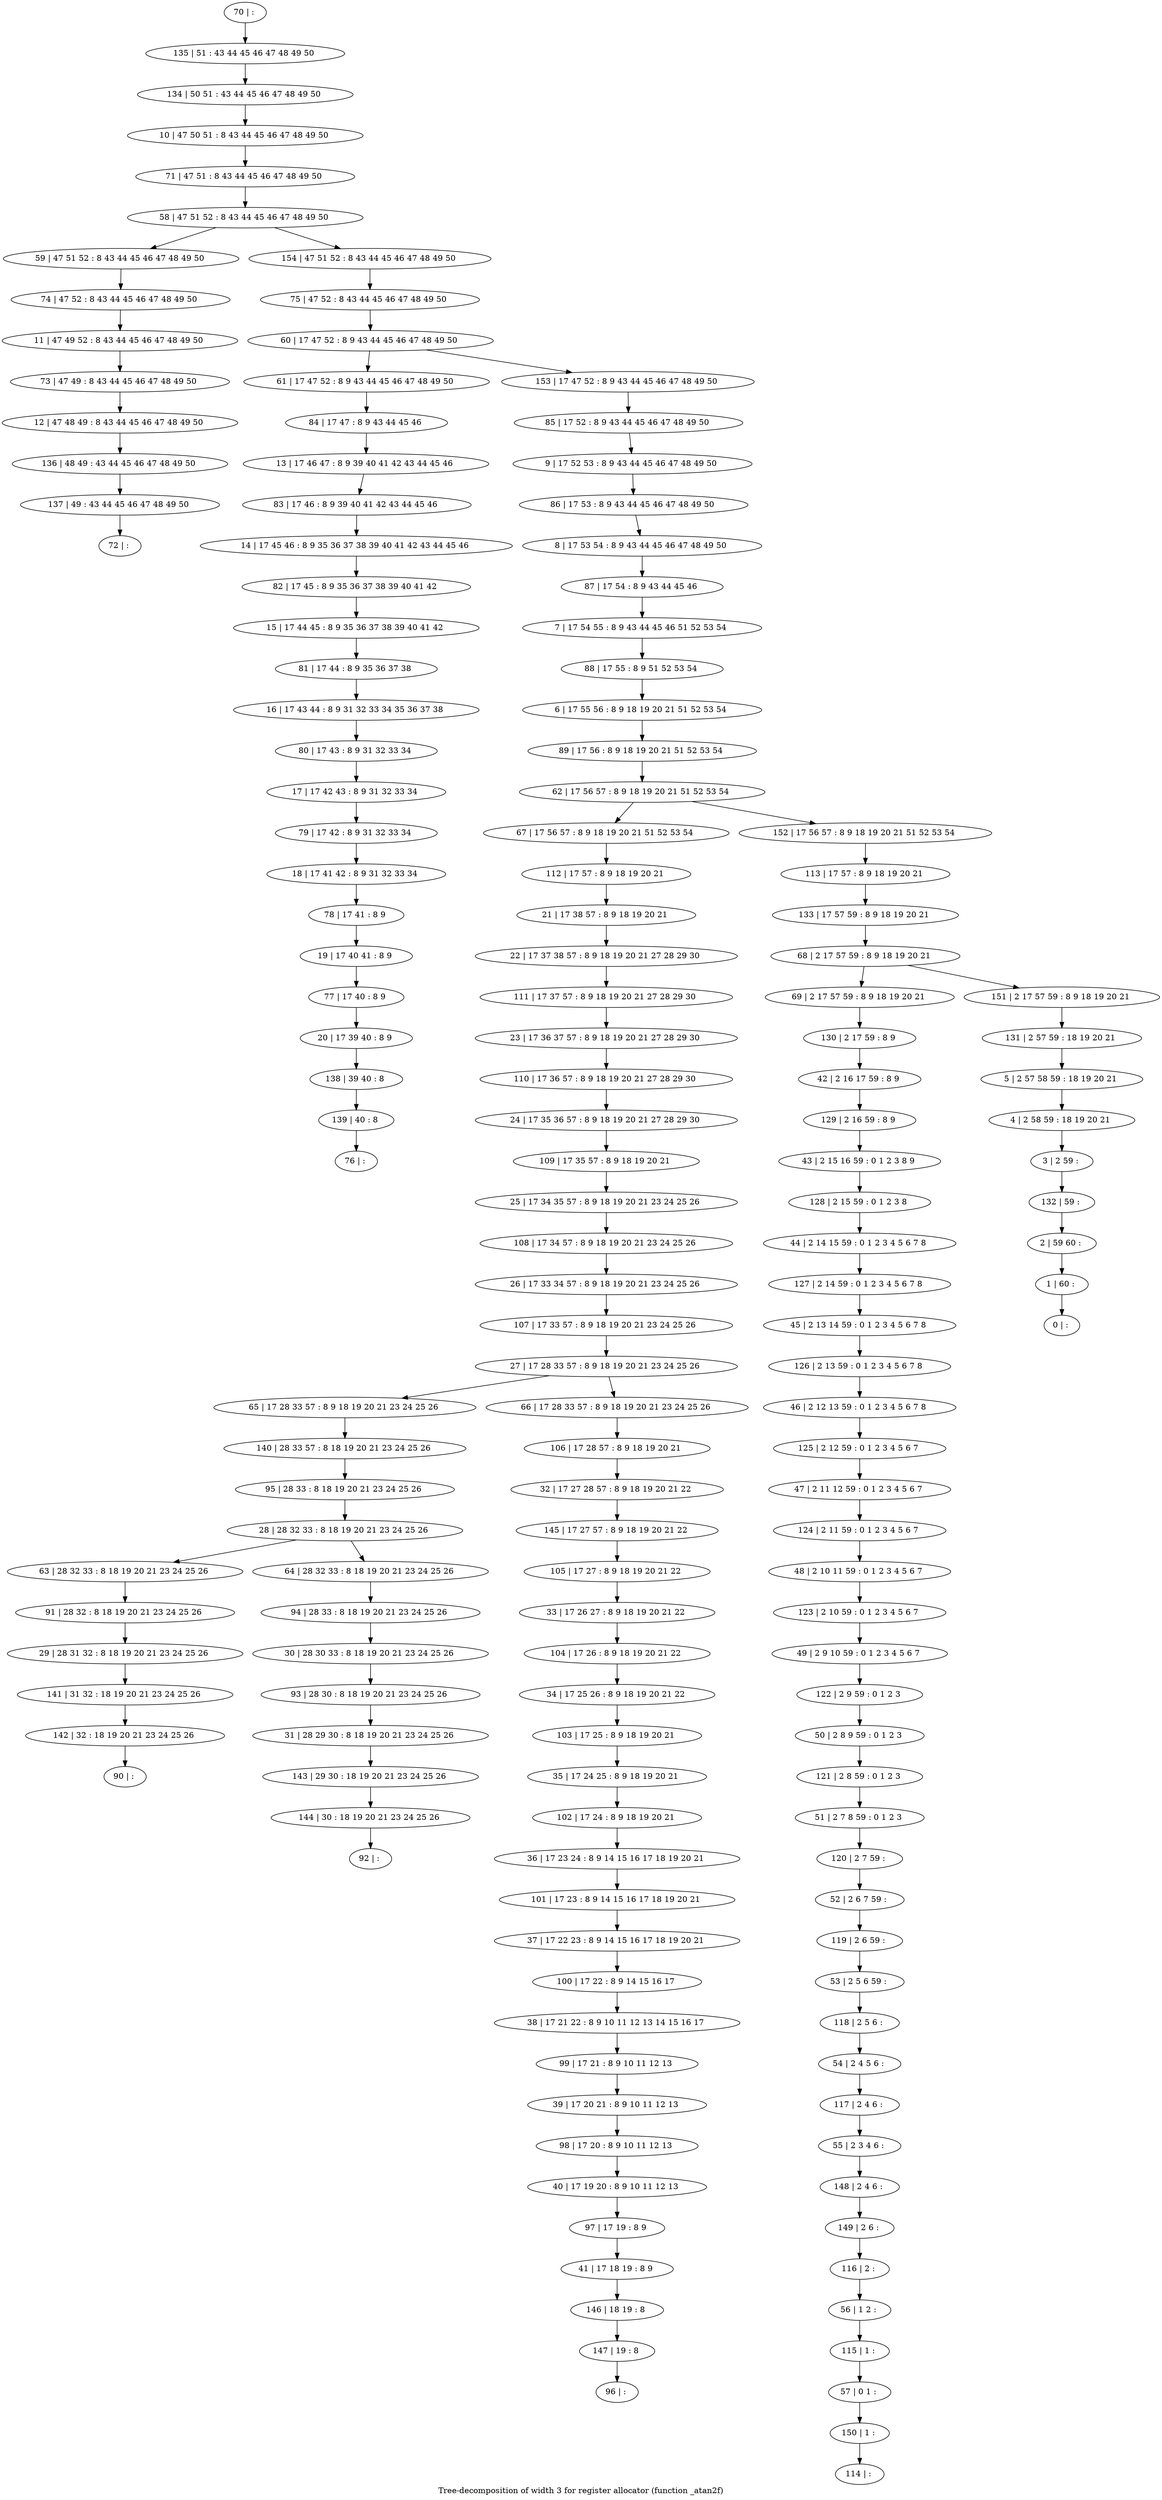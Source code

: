 digraph G {
graph [label="Tree-decomposition of width 3 for register allocator (function _atan2f)"]
0[label="0 | : "];
1[label="1 | 60 : "];
2[label="2 | 59 60 : "];
3[label="3 | 2 59 : "];
4[label="4 | 2 58 59 : 18 19 20 21 "];
5[label="5 | 2 57 58 59 : 18 19 20 21 "];
6[label="6 | 17 55 56 : 8 9 18 19 20 21 51 52 53 54 "];
7[label="7 | 17 54 55 : 8 9 43 44 45 46 51 52 53 54 "];
8[label="8 | 17 53 54 : 8 9 43 44 45 46 47 48 49 50 "];
9[label="9 | 17 52 53 : 8 9 43 44 45 46 47 48 49 50 "];
10[label="10 | 47 50 51 : 8 43 44 45 46 47 48 49 50 "];
11[label="11 | 47 49 52 : 8 43 44 45 46 47 48 49 50 "];
12[label="12 | 47 48 49 : 8 43 44 45 46 47 48 49 50 "];
13[label="13 | 17 46 47 : 8 9 39 40 41 42 43 44 45 46 "];
14[label="14 | 17 45 46 : 8 9 35 36 37 38 39 40 41 42 43 44 45 46 "];
15[label="15 | 17 44 45 : 8 9 35 36 37 38 39 40 41 42 "];
16[label="16 | 17 43 44 : 8 9 31 32 33 34 35 36 37 38 "];
17[label="17 | 17 42 43 : 8 9 31 32 33 34 "];
18[label="18 | 17 41 42 : 8 9 31 32 33 34 "];
19[label="19 | 17 40 41 : 8 9 "];
20[label="20 | 17 39 40 : 8 9 "];
21[label="21 | 17 38 57 : 8 9 18 19 20 21 "];
22[label="22 | 17 37 38 57 : 8 9 18 19 20 21 27 28 29 30 "];
23[label="23 | 17 36 37 57 : 8 9 18 19 20 21 27 28 29 30 "];
24[label="24 | 17 35 36 57 : 8 9 18 19 20 21 27 28 29 30 "];
25[label="25 | 17 34 35 57 : 8 9 18 19 20 21 23 24 25 26 "];
26[label="26 | 17 33 34 57 : 8 9 18 19 20 21 23 24 25 26 "];
27[label="27 | 17 28 33 57 : 8 9 18 19 20 21 23 24 25 26 "];
28[label="28 | 28 32 33 : 8 18 19 20 21 23 24 25 26 "];
29[label="29 | 28 31 32 : 8 18 19 20 21 23 24 25 26 "];
30[label="30 | 28 30 33 : 8 18 19 20 21 23 24 25 26 "];
31[label="31 | 28 29 30 : 8 18 19 20 21 23 24 25 26 "];
32[label="32 | 17 27 28 57 : 8 9 18 19 20 21 22 "];
33[label="33 | 17 26 27 : 8 9 18 19 20 21 22 "];
34[label="34 | 17 25 26 : 8 9 18 19 20 21 22 "];
35[label="35 | 17 24 25 : 8 9 18 19 20 21 "];
36[label="36 | 17 23 24 : 8 9 14 15 16 17 18 19 20 21 "];
37[label="37 | 17 22 23 : 8 9 14 15 16 17 18 19 20 21 "];
38[label="38 | 17 21 22 : 8 9 10 11 12 13 14 15 16 17 "];
39[label="39 | 17 20 21 : 8 9 10 11 12 13 "];
40[label="40 | 17 19 20 : 8 9 10 11 12 13 "];
41[label="41 | 17 18 19 : 8 9 "];
42[label="42 | 2 16 17 59 : 8 9 "];
43[label="43 | 2 15 16 59 : 0 1 2 3 8 9 "];
44[label="44 | 2 14 15 59 : 0 1 2 3 4 5 6 7 8 "];
45[label="45 | 2 13 14 59 : 0 1 2 3 4 5 6 7 8 "];
46[label="46 | 2 12 13 59 : 0 1 2 3 4 5 6 7 8 "];
47[label="47 | 2 11 12 59 : 0 1 2 3 4 5 6 7 "];
48[label="48 | 2 10 11 59 : 0 1 2 3 4 5 6 7 "];
49[label="49 | 2 9 10 59 : 0 1 2 3 4 5 6 7 "];
50[label="50 | 2 8 9 59 : 0 1 2 3 "];
51[label="51 | 2 7 8 59 : 0 1 2 3 "];
52[label="52 | 2 6 7 59 : "];
53[label="53 | 2 5 6 59 : "];
54[label="54 | 2 4 5 6 : "];
55[label="55 | 2 3 4 6 : "];
56[label="56 | 1 2 : "];
57[label="57 | 0 1 : "];
58[label="58 | 47 51 52 : 8 43 44 45 46 47 48 49 50 "];
59[label="59 | 47 51 52 : 8 43 44 45 46 47 48 49 50 "];
60[label="60 | 17 47 52 : 8 9 43 44 45 46 47 48 49 50 "];
61[label="61 | 17 47 52 : 8 9 43 44 45 46 47 48 49 50 "];
62[label="62 | 17 56 57 : 8 9 18 19 20 21 51 52 53 54 "];
63[label="63 | 28 32 33 : 8 18 19 20 21 23 24 25 26 "];
64[label="64 | 28 32 33 : 8 18 19 20 21 23 24 25 26 "];
65[label="65 | 17 28 33 57 : 8 9 18 19 20 21 23 24 25 26 "];
66[label="66 | 17 28 33 57 : 8 9 18 19 20 21 23 24 25 26 "];
67[label="67 | 17 56 57 : 8 9 18 19 20 21 51 52 53 54 "];
68[label="68 | 2 17 57 59 : 8 9 18 19 20 21 "];
69[label="69 | 2 17 57 59 : 8 9 18 19 20 21 "];
70[label="70 | : "];
71[label="71 | 47 51 : 8 43 44 45 46 47 48 49 50 "];
72[label="72 | : "];
73[label="73 | 47 49 : 8 43 44 45 46 47 48 49 50 "];
74[label="74 | 47 52 : 8 43 44 45 46 47 48 49 50 "];
75[label="75 | 47 52 : 8 43 44 45 46 47 48 49 50 "];
76[label="76 | : "];
77[label="77 | 17 40 : 8 9 "];
78[label="78 | 17 41 : 8 9 "];
79[label="79 | 17 42 : 8 9 31 32 33 34 "];
80[label="80 | 17 43 : 8 9 31 32 33 34 "];
81[label="81 | 17 44 : 8 9 35 36 37 38 "];
82[label="82 | 17 45 : 8 9 35 36 37 38 39 40 41 42 "];
83[label="83 | 17 46 : 8 9 39 40 41 42 43 44 45 46 "];
84[label="84 | 17 47 : 8 9 43 44 45 46 "];
85[label="85 | 17 52 : 8 9 43 44 45 46 47 48 49 50 "];
86[label="86 | 17 53 : 8 9 43 44 45 46 47 48 49 50 "];
87[label="87 | 17 54 : 8 9 43 44 45 46 "];
88[label="88 | 17 55 : 8 9 51 52 53 54 "];
89[label="89 | 17 56 : 8 9 18 19 20 21 51 52 53 54 "];
90[label="90 | : "];
91[label="91 | 28 32 : 8 18 19 20 21 23 24 25 26 "];
92[label="92 | : "];
93[label="93 | 28 30 : 8 18 19 20 21 23 24 25 26 "];
94[label="94 | 28 33 : 8 18 19 20 21 23 24 25 26 "];
95[label="95 | 28 33 : 8 18 19 20 21 23 24 25 26 "];
96[label="96 | : "];
97[label="97 | 17 19 : 8 9 "];
98[label="98 | 17 20 : 8 9 10 11 12 13 "];
99[label="99 | 17 21 : 8 9 10 11 12 13 "];
100[label="100 | 17 22 : 8 9 14 15 16 17 "];
101[label="101 | 17 23 : 8 9 14 15 16 17 18 19 20 21 "];
102[label="102 | 17 24 : 8 9 18 19 20 21 "];
103[label="103 | 17 25 : 8 9 18 19 20 21 "];
104[label="104 | 17 26 : 8 9 18 19 20 21 22 "];
105[label="105 | 17 27 : 8 9 18 19 20 21 22 "];
106[label="106 | 17 28 57 : 8 9 18 19 20 21 "];
107[label="107 | 17 33 57 : 8 9 18 19 20 21 23 24 25 26 "];
108[label="108 | 17 34 57 : 8 9 18 19 20 21 23 24 25 26 "];
109[label="109 | 17 35 57 : 8 9 18 19 20 21 "];
110[label="110 | 17 36 57 : 8 9 18 19 20 21 27 28 29 30 "];
111[label="111 | 17 37 57 : 8 9 18 19 20 21 27 28 29 30 "];
112[label="112 | 17 57 : 8 9 18 19 20 21 "];
113[label="113 | 17 57 : 8 9 18 19 20 21 "];
114[label="114 | : "];
115[label="115 | 1 : "];
116[label="116 | 2 : "];
117[label="117 | 2 4 6 : "];
118[label="118 | 2 5 6 : "];
119[label="119 | 2 6 59 : "];
120[label="120 | 2 7 59 : "];
121[label="121 | 2 8 59 : 0 1 2 3 "];
122[label="122 | 2 9 59 : 0 1 2 3 "];
123[label="123 | 2 10 59 : 0 1 2 3 4 5 6 7 "];
124[label="124 | 2 11 59 : 0 1 2 3 4 5 6 7 "];
125[label="125 | 2 12 59 : 0 1 2 3 4 5 6 7 "];
126[label="126 | 2 13 59 : 0 1 2 3 4 5 6 7 8 "];
127[label="127 | 2 14 59 : 0 1 2 3 4 5 6 7 8 "];
128[label="128 | 2 15 59 : 0 1 2 3 8 "];
129[label="129 | 2 16 59 : 8 9 "];
130[label="130 | 2 17 59 : 8 9 "];
131[label="131 | 2 57 59 : 18 19 20 21 "];
132[label="132 | 59 : "];
133[label="133 | 17 57 59 : 8 9 18 19 20 21 "];
134[label="134 | 50 51 : 43 44 45 46 47 48 49 50 "];
135[label="135 | 51 : 43 44 45 46 47 48 49 50 "];
136[label="136 | 48 49 : 43 44 45 46 47 48 49 50 "];
137[label="137 | 49 : 43 44 45 46 47 48 49 50 "];
138[label="138 | 39 40 : 8 "];
139[label="139 | 40 : 8 "];
140[label="140 | 28 33 57 : 8 18 19 20 21 23 24 25 26 "];
141[label="141 | 31 32 : 18 19 20 21 23 24 25 26 "];
142[label="142 | 32 : 18 19 20 21 23 24 25 26 "];
143[label="143 | 29 30 : 18 19 20 21 23 24 25 26 "];
144[label="144 | 30 : 18 19 20 21 23 24 25 26 "];
145[label="145 | 17 27 57 : 8 9 18 19 20 21 22 "];
146[label="146 | 18 19 : 8 "];
147[label="147 | 19 : 8 "];
148[label="148 | 2 4 6 : "];
149[label="149 | 2 6 : "];
150[label="150 | 1 : "];
151[label="151 | 2 17 57 59 : 8 9 18 19 20 21 "];
152[label="152 | 17 56 57 : 8 9 18 19 20 21 51 52 53 54 "];
153[label="153 | 17 47 52 : 8 9 43 44 45 46 47 48 49 50 "];
154[label="154 | 47 51 52 : 8 43 44 45 46 47 48 49 50 "];
21->22 ;
28->63 ;
28->64 ;
27->65 ;
27->66 ;
73->12 ;
11->73 ;
74->11 ;
59->74 ;
77->20 ;
19->77 ;
78->19 ;
18->78 ;
79->18 ;
17->79 ;
80->17 ;
16->80 ;
81->16 ;
15->81 ;
82->15 ;
14->82 ;
83->14 ;
13->83 ;
84->13 ;
61->84 ;
91->29 ;
63->91 ;
93->31 ;
30->93 ;
94->30 ;
64->94 ;
95->28 ;
97->41 ;
40->97 ;
98->40 ;
39->98 ;
99->39 ;
38->99 ;
100->38 ;
37->100 ;
101->37 ;
36->101 ;
102->36 ;
35->102 ;
103->35 ;
34->103 ;
104->34 ;
33->104 ;
105->33 ;
106->32 ;
66->106 ;
107->27 ;
26->107 ;
108->26 ;
25->108 ;
109->25 ;
24->109 ;
110->24 ;
23->110 ;
111->23 ;
22->111 ;
112->21 ;
67->112 ;
115->57 ;
56->115 ;
116->56 ;
117->55 ;
54->117 ;
118->54 ;
53->118 ;
119->53 ;
52->119 ;
120->52 ;
51->120 ;
121->51 ;
50->121 ;
122->50 ;
49->122 ;
123->49 ;
48->123 ;
124->48 ;
47->124 ;
125->47 ;
46->125 ;
126->46 ;
45->126 ;
127->45 ;
44->127 ;
128->44 ;
43->128 ;
129->43 ;
42->129 ;
130->42 ;
69->130 ;
12->136 ;
137->72 ;
136->137 ;
20->138 ;
139->76 ;
138->139 ;
140->95 ;
65->140 ;
29->141 ;
142->90 ;
141->142 ;
31->143 ;
144->92 ;
143->144 ;
145->105 ;
32->145 ;
41->146 ;
147->96 ;
146->147 ;
55->148 ;
149->116 ;
148->149 ;
150->114 ;
57->150 ;
70->135 ;
135->134 ;
134->10 ;
10->71 ;
71->58 ;
75->60 ;
85->9 ;
9->86 ;
86->8 ;
8->87 ;
87->7 ;
7->88 ;
88->6 ;
6->89 ;
89->62 ;
113->133 ;
133->68 ;
131->5 ;
5->4 ;
4->3 ;
3->132 ;
132->2 ;
2->1 ;
1->0 ;
151->131 ;
152->113 ;
153->85 ;
154->75 ;
68->69 ;
68->151 ;
62->67 ;
62->152 ;
60->61 ;
60->153 ;
58->59 ;
58->154 ;
}

